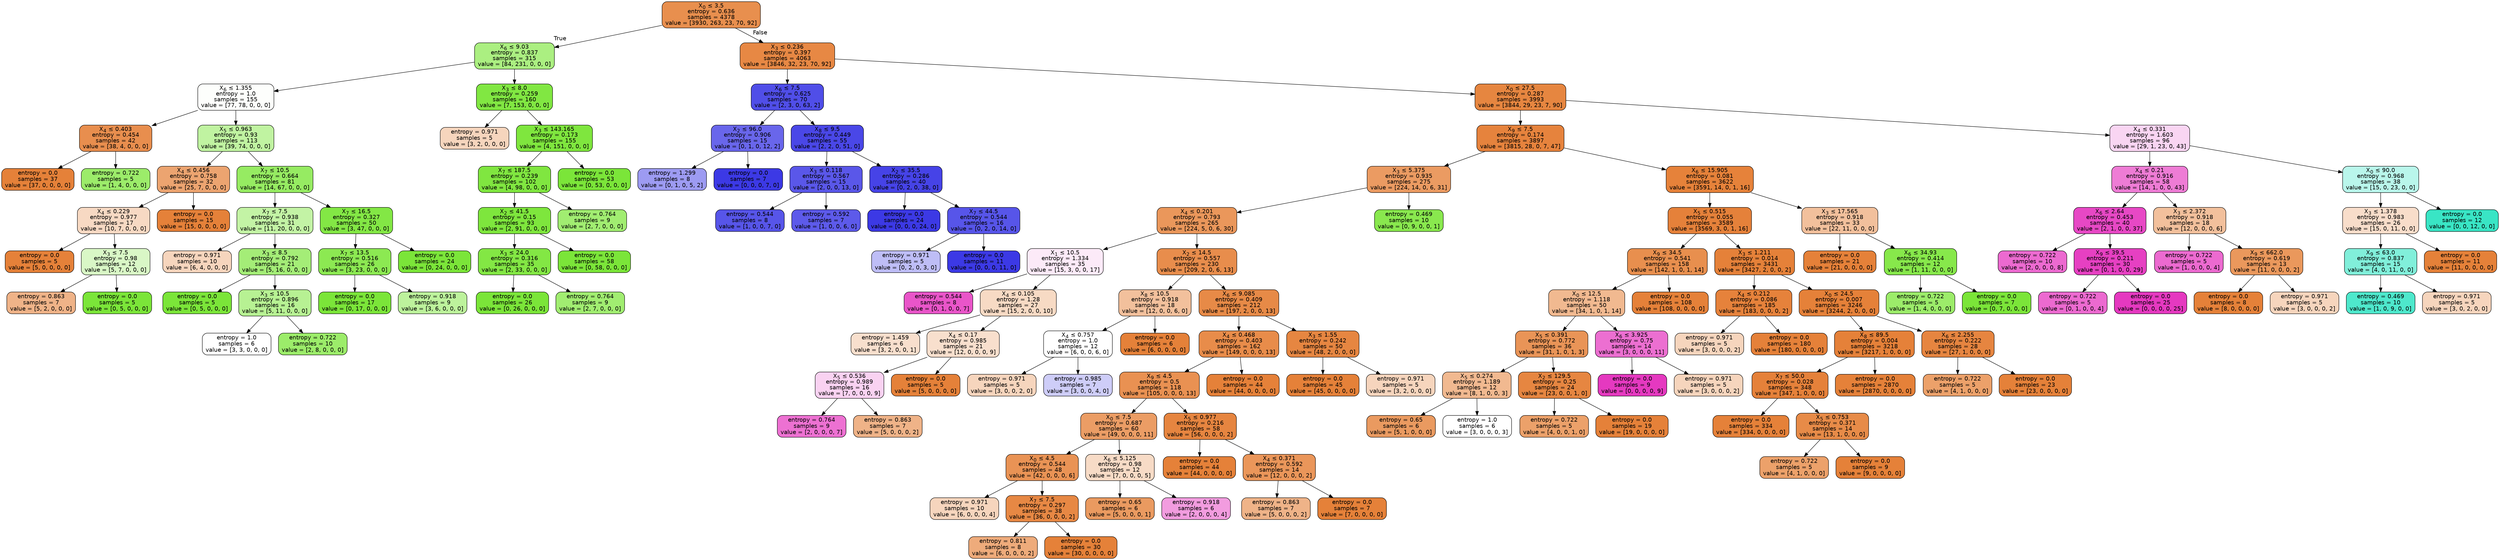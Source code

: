 digraph Tree {
node [shape=box, style="filled, rounded", color="black", fontname=helvetica] ;
edge [fontname=helvetica] ;
0 [label=<X<SUB>0</SUB> &le; 3.5<br/>entropy = 0.636<br/>samples = 4378<br/>value = [3930, 263, 23, 70, 92]>, fillcolor="#e58139e3"] ;
1 [label=<X<SUB>6</SUB> &le; 9.03<br/>entropy = 0.837<br/>samples = 315<br/>value = [84, 231, 0, 0, 0]>, fillcolor="#7be539a2"] ;
0 -> 1 [labeldistance=2.5, labelangle=45, headlabel="True"] ;
2 [label=<X<SUB>6</SUB> &le; 1.355<br/>entropy = 1.0<br/>samples = 155<br/>value = [77, 78, 0, 0, 0]>, fillcolor="#7be53903"] ;
1 -> 2 ;
3 [label=<X<SUB>4</SUB> &le; 0.403<br/>entropy = 0.454<br/>samples = 42<br/>value = [38, 4, 0, 0, 0]>, fillcolor="#e58139e4"] ;
2 -> 3 ;
4 [label=<entropy = 0.0<br/>samples = 37<br/>value = [37, 0, 0, 0, 0]>, fillcolor="#e58139ff"] ;
3 -> 4 ;
5 [label=<entropy = 0.722<br/>samples = 5<br/>value = [1, 4, 0, 0, 0]>, fillcolor="#7be539bf"] ;
3 -> 5 ;
6 [label=<X<SUB>5</SUB> &le; 0.963<br/>entropy = 0.93<br/>samples = 113<br/>value = [39, 74, 0, 0, 0]>, fillcolor="#7be53979"] ;
2 -> 6 ;
7 [label=<X<SUB>4</SUB> &le; 0.456<br/>entropy = 0.758<br/>samples = 32<br/>value = [25, 7, 0, 0, 0]>, fillcolor="#e58139b8"] ;
6 -> 7 ;
8 [label=<X<SUB>4</SUB> &le; 0.229<br/>entropy = 0.977<br/>samples = 17<br/>value = [10, 7, 0, 0, 0]>, fillcolor="#e581394d"] ;
7 -> 8 ;
9 [label=<entropy = 0.0<br/>samples = 5<br/>value = [5, 0, 0, 0, 0]>, fillcolor="#e58139ff"] ;
8 -> 9 ;
10 [label=<X<SUB>3</SUB> &le; 7.5<br/>entropy = 0.98<br/>samples = 12<br/>value = [5, 7, 0, 0, 0]>, fillcolor="#7be53949"] ;
8 -> 10 ;
11 [label=<entropy = 0.863<br/>samples = 7<br/>value = [5, 2, 0, 0, 0]>, fillcolor="#e5813999"] ;
10 -> 11 ;
12 [label=<entropy = 0.0<br/>samples = 5<br/>value = [0, 5, 0, 0, 0]>, fillcolor="#7be539ff"] ;
10 -> 12 ;
13 [label=<entropy = 0.0<br/>samples = 15<br/>value = [15, 0, 0, 0, 0]>, fillcolor="#e58139ff"] ;
7 -> 13 ;
14 [label=<X<SUB>7</SUB> &le; 10.5<br/>entropy = 0.664<br/>samples = 81<br/>value = [14, 67, 0, 0, 0]>, fillcolor="#7be539ca"] ;
6 -> 14 ;
15 [label=<X<SUB>7</SUB> &le; 7.5<br/>entropy = 0.938<br/>samples = 31<br/>value = [11, 20, 0, 0, 0]>, fillcolor="#7be53973"] ;
14 -> 15 ;
16 [label=<entropy = 0.971<br/>samples = 10<br/>value = [6, 4, 0, 0, 0]>, fillcolor="#e5813955"] ;
15 -> 16 ;
17 [label=<X<SUB>3</SUB> &le; 8.5<br/>entropy = 0.792<br/>samples = 21<br/>value = [5, 16, 0, 0, 0]>, fillcolor="#7be539af"] ;
15 -> 17 ;
18 [label=<entropy = 0.0<br/>samples = 5<br/>value = [0, 5, 0, 0, 0]>, fillcolor="#7be539ff"] ;
17 -> 18 ;
19 [label=<X<SUB>3</SUB> &le; 10.5<br/>entropy = 0.896<br/>samples = 16<br/>value = [5, 11, 0, 0, 0]>, fillcolor="#7be5398b"] ;
17 -> 19 ;
20 [label=<entropy = 1.0<br/>samples = 6<br/>value = [3, 3, 0, 0, 0]>, fillcolor="#e5813900"] ;
19 -> 20 ;
21 [label=<entropy = 0.722<br/>samples = 10<br/>value = [2, 8, 0, 0, 0]>, fillcolor="#7be539bf"] ;
19 -> 21 ;
22 [label=<X<SUB>7</SUB> &le; 16.5<br/>entropy = 0.327<br/>samples = 50<br/>value = [3, 47, 0, 0, 0]>, fillcolor="#7be539ef"] ;
14 -> 22 ;
23 [label=<X<SUB>7</SUB> &le; 13.5<br/>entropy = 0.516<br/>samples = 26<br/>value = [3, 23, 0, 0, 0]>, fillcolor="#7be539de"] ;
22 -> 23 ;
24 [label=<entropy = 0.0<br/>samples = 17<br/>value = [0, 17, 0, 0, 0]>, fillcolor="#7be539ff"] ;
23 -> 24 ;
25 [label=<entropy = 0.918<br/>samples = 9<br/>value = [3, 6, 0, 0, 0]>, fillcolor="#7be5397f"] ;
23 -> 25 ;
26 [label=<entropy = 0.0<br/>samples = 24<br/>value = [0, 24, 0, 0, 0]>, fillcolor="#7be539ff"] ;
22 -> 26 ;
27 [label=<X<SUB>3</SUB> &le; 8.0<br/>entropy = 0.259<br/>samples = 160<br/>value = [7, 153, 0, 0, 0]>, fillcolor="#7be539f3"] ;
1 -> 27 ;
28 [label=<entropy = 0.971<br/>samples = 5<br/>value = [3, 2, 0, 0, 0]>, fillcolor="#e5813955"] ;
27 -> 28 ;
29 [label=<X<SUB>3</SUB> &le; 143.165<br/>entropy = 0.173<br/>samples = 155<br/>value = [4, 151, 0, 0, 0]>, fillcolor="#7be539f8"] ;
27 -> 29 ;
30 [label=<X<SUB>7</SUB> &le; 187.5<br/>entropy = 0.239<br/>samples = 102<br/>value = [4, 98, 0, 0, 0]>, fillcolor="#7be539f5"] ;
29 -> 30 ;
31 [label=<X<SUB>2</SUB> &le; 41.5<br/>entropy = 0.15<br/>samples = 93<br/>value = [2, 91, 0, 0, 0]>, fillcolor="#7be539f9"] ;
30 -> 31 ;
32 [label=<X<SUB>3</SUB> &le; 24.0<br/>entropy = 0.316<br/>samples = 35<br/>value = [2, 33, 0, 0, 0]>, fillcolor="#7be539f0"] ;
31 -> 32 ;
33 [label=<entropy = 0.0<br/>samples = 26<br/>value = [0, 26, 0, 0, 0]>, fillcolor="#7be539ff"] ;
32 -> 33 ;
34 [label=<entropy = 0.764<br/>samples = 9<br/>value = [2, 7, 0, 0, 0]>, fillcolor="#7be539b6"] ;
32 -> 34 ;
35 [label=<entropy = 0.0<br/>samples = 58<br/>value = [0, 58, 0, 0, 0]>, fillcolor="#7be539ff"] ;
31 -> 35 ;
36 [label=<entropy = 0.764<br/>samples = 9<br/>value = [2, 7, 0, 0, 0]>, fillcolor="#7be539b6"] ;
30 -> 36 ;
37 [label=<entropy = 0.0<br/>samples = 53<br/>value = [0, 53, 0, 0, 0]>, fillcolor="#7be539ff"] ;
29 -> 37 ;
38 [label=<X<SUB>3</SUB> &le; 0.236<br/>entropy = 0.397<br/>samples = 4063<br/>value = [3846, 32, 23, 70, 92]>, fillcolor="#e58139f1"] ;
0 -> 38 [labeldistance=2.5, labelangle=-45, headlabel="False"] ;
39 [label=<X<SUB>6</SUB> &le; 7.5<br/>entropy = 0.625<br/>samples = 70<br/>value = [2, 3, 0, 63, 2]>, fillcolor="#3c39e5e4"] ;
38 -> 39 ;
40 [label=<X<SUB>2</SUB> &le; 96.0<br/>entropy = 0.906<br/>samples = 15<br/>value = [0, 1, 0, 12, 2]>, fillcolor="#3c39e5c4"] ;
39 -> 40 ;
41 [label=<entropy = 1.299<br/>samples = 8<br/>value = [0, 1, 0, 5, 2]>, fillcolor="#3c39e580"] ;
40 -> 41 ;
42 [label=<entropy = 0.0<br/>samples = 7<br/>value = [0, 0, 0, 7, 0]>, fillcolor="#3c39e5ff"] ;
40 -> 42 ;
43 [label=<X<SUB>8</SUB> &le; 9.5<br/>entropy = 0.449<br/>samples = 55<br/>value = [2, 2, 0, 51, 0]>, fillcolor="#3c39e5ec"] ;
39 -> 43 ;
44 [label=<X<SUB>3</SUB> &le; 0.118<br/>entropy = 0.567<br/>samples = 15<br/>value = [2, 0, 0, 13, 0]>, fillcolor="#3c39e5d8"] ;
43 -> 44 ;
45 [label=<entropy = 0.544<br/>samples = 8<br/>value = [1, 0, 0, 7, 0]>, fillcolor="#3c39e5db"] ;
44 -> 45 ;
46 [label=<entropy = 0.592<br/>samples = 7<br/>value = [1, 0, 0, 6, 0]>, fillcolor="#3c39e5d4"] ;
44 -> 46 ;
47 [label=<X<SUB>2</SUB> &le; 35.5<br/>entropy = 0.286<br/>samples = 40<br/>value = [0, 2, 0, 38, 0]>, fillcolor="#3c39e5f2"] ;
43 -> 47 ;
48 [label=<entropy = 0.0<br/>samples = 24<br/>value = [0, 0, 0, 24, 0]>, fillcolor="#3c39e5ff"] ;
47 -> 48 ;
49 [label=<X<SUB>7</SUB> &le; 44.5<br/>entropy = 0.544<br/>samples = 16<br/>value = [0, 2, 0, 14, 0]>, fillcolor="#3c39e5db"] ;
47 -> 49 ;
50 [label=<entropy = 0.971<br/>samples = 5<br/>value = [0, 2, 0, 3, 0]>, fillcolor="#3c39e555"] ;
49 -> 50 ;
51 [label=<entropy = 0.0<br/>samples = 11<br/>value = [0, 0, 0, 11, 0]>, fillcolor="#3c39e5ff"] ;
49 -> 51 ;
52 [label=<X<SUB>0</SUB> &le; 27.5<br/>entropy = 0.287<br/>samples = 3993<br/>value = [3844, 29, 23, 7, 90]>, fillcolor="#e58139f5"] ;
38 -> 52 ;
53 [label=<X<SUB>9</SUB> &le; 7.5<br/>entropy = 0.174<br/>samples = 3897<br/>value = [3815, 28, 0, 7, 47]>, fillcolor="#e58139fa"] ;
52 -> 53 ;
54 [label=<X<SUB>3</SUB> &le; 5.375<br/>entropy = 0.935<br/>samples = 275<br/>value = [224, 14, 0, 6, 31]>, fillcolor="#e58139ca"] ;
53 -> 54 ;
55 [label=<X<SUB>4</SUB> &le; 0.201<br/>entropy = 0.793<br/>samples = 265<br/>value = [224, 5, 0, 6, 30]>, fillcolor="#e58139d3"] ;
54 -> 55 ;
56 [label=<X<SUB>1</SUB> &le; 10.5<br/>entropy = 1.334<br/>samples = 35<br/>value = [15, 3, 0, 0, 17]>, fillcolor="#e539c01a"] ;
55 -> 56 ;
57 [label=<entropy = 0.544<br/>samples = 8<br/>value = [0, 1, 0, 0, 7]>, fillcolor="#e539c0db"] ;
56 -> 57 ;
58 [label=<X<SUB>4</SUB> &le; 0.105<br/>entropy = 1.28<br/>samples = 27<br/>value = [15, 2, 0, 0, 10]>, fillcolor="#e581394b"] ;
56 -> 58 ;
59 [label=<entropy = 1.459<br/>samples = 6<br/>value = [3, 2, 0, 0, 1]>, fillcolor="#e5813940"] ;
58 -> 59 ;
60 [label=<X<SUB>4</SUB> &le; 0.17<br/>entropy = 0.985<br/>samples = 21<br/>value = [12, 0, 0, 0, 9]>, fillcolor="#e5813940"] ;
58 -> 60 ;
61 [label=<X<SUB>5</SUB> &le; 0.536<br/>entropy = 0.989<br/>samples = 16<br/>value = [7, 0, 0, 0, 9]>, fillcolor="#e539c039"] ;
60 -> 61 ;
62 [label=<entropy = 0.764<br/>samples = 9<br/>value = [2, 0, 0, 0, 7]>, fillcolor="#e539c0b6"] ;
61 -> 62 ;
63 [label=<entropy = 0.863<br/>samples = 7<br/>value = [5, 0, 0, 0, 2]>, fillcolor="#e5813999"] ;
61 -> 63 ;
64 [label=<entropy = 0.0<br/>samples = 5<br/>value = [5, 0, 0, 0, 0]>, fillcolor="#e58139ff"] ;
60 -> 64 ;
65 [label=<X<SUB>2</SUB> &le; 14.5<br/>entropy = 0.557<br/>samples = 230<br/>value = [209, 2, 0, 6, 13]>, fillcolor="#e58139e6"] ;
55 -> 65 ;
66 [label=<X<SUB>8</SUB> &le; 10.5<br/>entropy = 0.918<br/>samples = 18<br/>value = [12, 0, 0, 6, 0]>, fillcolor="#e581397f"] ;
65 -> 66 ;
67 [label=<X<SUB>4</SUB> &le; 0.757<br/>entropy = 1.0<br/>samples = 12<br/>value = [6, 0, 0, 6, 0]>, fillcolor="#e5813900"] ;
66 -> 67 ;
68 [label=<entropy = 0.971<br/>samples = 5<br/>value = [3, 0, 0, 2, 0]>, fillcolor="#e5813955"] ;
67 -> 68 ;
69 [label=<entropy = 0.985<br/>samples = 7<br/>value = [3, 0, 0, 4, 0]>, fillcolor="#3c39e540"] ;
67 -> 69 ;
70 [label=<entropy = 0.0<br/>samples = 6<br/>value = [6, 0, 0, 0, 0]>, fillcolor="#e58139ff"] ;
66 -> 70 ;
71 [label=<X<SUB>6</SUB> &le; 9.085<br/>entropy = 0.409<br/>samples = 212<br/>value = [197, 2, 0, 0, 13]>, fillcolor="#e58139ec"] ;
65 -> 71 ;
72 [label=<X<SUB>4</SUB> &le; 0.468<br/>entropy = 0.403<br/>samples = 162<br/>value = [149, 0, 0, 0, 13]>, fillcolor="#e58139e9"] ;
71 -> 72 ;
73 [label=<X<SUB>9</SUB> &le; 4.5<br/>entropy = 0.5<br/>samples = 118<br/>value = [105, 0, 0, 0, 13]>, fillcolor="#e58139df"] ;
72 -> 73 ;
74 [label=<X<SUB>0</SUB> &le; 7.5<br/>entropy = 0.687<br/>samples = 60<br/>value = [49, 0, 0, 0, 11]>, fillcolor="#e58139c6"] ;
73 -> 74 ;
75 [label=<X<SUB>0</SUB> &le; 4.5<br/>entropy = 0.544<br/>samples = 48<br/>value = [42, 0, 0, 0, 6]>, fillcolor="#e58139db"] ;
74 -> 75 ;
76 [label=<entropy = 0.971<br/>samples = 10<br/>value = [6, 0, 0, 0, 4]>, fillcolor="#e5813955"] ;
75 -> 76 ;
77 [label=<X<SUB>7</SUB> &le; 7.5<br/>entropy = 0.297<br/>samples = 38<br/>value = [36, 0, 0, 0, 2]>, fillcolor="#e58139f1"] ;
75 -> 77 ;
78 [label=<entropy = 0.811<br/>samples = 8<br/>value = [6, 0, 0, 0, 2]>, fillcolor="#e58139aa"] ;
77 -> 78 ;
79 [label=<entropy = 0.0<br/>samples = 30<br/>value = [30, 0, 0, 0, 0]>, fillcolor="#e58139ff"] ;
77 -> 79 ;
80 [label=<X<SUB>6</SUB> &le; 5.125<br/>entropy = 0.98<br/>samples = 12<br/>value = [7, 0, 0, 0, 5]>, fillcolor="#e5813949"] ;
74 -> 80 ;
81 [label=<entropy = 0.65<br/>samples = 6<br/>value = [5, 0, 0, 0, 1]>, fillcolor="#e58139cc"] ;
80 -> 81 ;
82 [label=<entropy = 0.918<br/>samples = 6<br/>value = [2, 0, 0, 0, 4]>, fillcolor="#e539c07f"] ;
80 -> 82 ;
83 [label=<X<SUB>5</SUB> &le; 0.977<br/>entropy = 0.216<br/>samples = 58<br/>value = [56, 0, 0, 0, 2]>, fillcolor="#e58139f6"] ;
73 -> 83 ;
84 [label=<entropy = 0.0<br/>samples = 44<br/>value = [44, 0, 0, 0, 0]>, fillcolor="#e58139ff"] ;
83 -> 84 ;
85 [label=<X<SUB>4</SUB> &le; 0.371<br/>entropy = 0.592<br/>samples = 14<br/>value = [12, 0, 0, 0, 2]>, fillcolor="#e58139d4"] ;
83 -> 85 ;
86 [label=<entropy = 0.863<br/>samples = 7<br/>value = [5, 0, 0, 0, 2]>, fillcolor="#e5813999"] ;
85 -> 86 ;
87 [label=<entropy = 0.0<br/>samples = 7<br/>value = [7, 0, 0, 0, 0]>, fillcolor="#e58139ff"] ;
85 -> 87 ;
88 [label=<entropy = 0.0<br/>samples = 44<br/>value = [44, 0, 0, 0, 0]>, fillcolor="#e58139ff"] ;
72 -> 88 ;
89 [label=<X<SUB>3</SUB> &le; 1.55<br/>entropy = 0.242<br/>samples = 50<br/>value = [48, 2, 0, 0, 0]>, fillcolor="#e58139f4"] ;
71 -> 89 ;
90 [label=<entropy = 0.0<br/>samples = 45<br/>value = [45, 0, 0, 0, 0]>, fillcolor="#e58139ff"] ;
89 -> 90 ;
91 [label=<entropy = 0.971<br/>samples = 5<br/>value = [3, 2, 0, 0, 0]>, fillcolor="#e5813955"] ;
89 -> 91 ;
92 [label=<entropy = 0.469<br/>samples = 10<br/>value = [0, 9, 0, 0, 1]>, fillcolor="#7be539e3"] ;
54 -> 92 ;
93 [label=<X<SUB>6</SUB> &le; 15.905<br/>entropy = 0.081<br/>samples = 3622<br/>value = [3591, 14, 0, 1, 16]>, fillcolor="#e58139fd"] ;
53 -> 93 ;
94 [label=<X<SUB>5</SUB> &le; 0.515<br/>entropy = 0.055<br/>samples = 3589<br/>value = [3569, 3, 0, 1, 16]>, fillcolor="#e58139fe"] ;
93 -> 94 ;
95 [label=<X<SUB>9</SUB> &le; 34.5<br/>entropy = 0.541<br/>samples = 158<br/>value = [142, 1, 0, 1, 14]>, fillcolor="#e58139e3"] ;
94 -> 95 ;
96 [label=<X<SUB>0</SUB> &le; 12.5<br/>entropy = 1.118<br/>samples = 50<br/>value = [34, 1, 0, 1, 14]>, fillcolor="#e581398e"] ;
95 -> 96 ;
97 [label=<X<SUB>5</SUB> &le; 0.391<br/>entropy = 0.772<br/>samples = 36<br/>value = [31, 1, 0, 1, 3]>, fillcolor="#e58139d8"] ;
96 -> 97 ;
98 [label=<X<SUB>5</SUB> &le; 0.274<br/>entropy = 1.189<br/>samples = 12<br/>value = [8, 1, 0, 0, 3]>, fillcolor="#e581398e"] ;
97 -> 98 ;
99 [label=<entropy = 0.65<br/>samples = 6<br/>value = [5, 1, 0, 0, 0]>, fillcolor="#e58139cc"] ;
98 -> 99 ;
100 [label=<entropy = 1.0<br/>samples = 6<br/>value = [3, 0, 0, 0, 3]>, fillcolor="#e5813900"] ;
98 -> 100 ;
101 [label=<X<SUB>2</SUB> &le; 129.5<br/>entropy = 0.25<br/>samples = 24<br/>value = [23, 0, 0, 1, 0]>, fillcolor="#e58139f4"] ;
97 -> 101 ;
102 [label=<entropy = 0.722<br/>samples = 5<br/>value = [4, 0, 0, 1, 0]>, fillcolor="#e58139bf"] ;
101 -> 102 ;
103 [label=<entropy = 0.0<br/>samples = 19<br/>value = [19, 0, 0, 0, 0]>, fillcolor="#e58139ff"] ;
101 -> 103 ;
104 [label=<X<SUB>6</SUB> &le; 3.925<br/>entropy = 0.75<br/>samples = 14<br/>value = [3, 0, 0, 0, 11]>, fillcolor="#e539c0b9"] ;
96 -> 104 ;
105 [label=<entropy = 0.0<br/>samples = 9<br/>value = [0, 0, 0, 0, 9]>, fillcolor="#e539c0ff"] ;
104 -> 105 ;
106 [label=<entropy = 0.971<br/>samples = 5<br/>value = [3, 0, 0, 0, 2]>, fillcolor="#e5813955"] ;
104 -> 106 ;
107 [label=<entropy = 0.0<br/>samples = 108<br/>value = [108, 0, 0, 0, 0]>, fillcolor="#e58139ff"] ;
95 -> 107 ;
108 [label=<X<SUB>3</SUB> &le; 1.211<br/>entropy = 0.014<br/>samples = 3431<br/>value = [3427, 2, 0, 0, 2]>, fillcolor="#e58139ff"] ;
94 -> 108 ;
109 [label=<X<SUB>4</SUB> &le; 0.212<br/>entropy = 0.086<br/>samples = 185<br/>value = [183, 0, 0, 0, 2]>, fillcolor="#e58139fc"] ;
108 -> 109 ;
110 [label=<entropy = 0.971<br/>samples = 5<br/>value = [3, 0, 0, 0, 2]>, fillcolor="#e5813955"] ;
109 -> 110 ;
111 [label=<entropy = 0.0<br/>samples = 180<br/>value = [180, 0, 0, 0, 0]>, fillcolor="#e58139ff"] ;
109 -> 111 ;
112 [label=<X<SUB>0</SUB> &le; 24.5<br/>entropy = 0.007<br/>samples = 3246<br/>value = [3244, 2, 0, 0, 0]>, fillcolor="#e58139ff"] ;
108 -> 112 ;
113 [label=<X<SUB>8</SUB> &le; 89.5<br/>entropy = 0.004<br/>samples = 3218<br/>value = [3217, 1, 0, 0, 0]>, fillcolor="#e58139ff"] ;
112 -> 113 ;
114 [label=<X<SUB>7</SUB> &le; 50.0<br/>entropy = 0.028<br/>samples = 348<br/>value = [347, 1, 0, 0, 0]>, fillcolor="#e58139fe"] ;
113 -> 114 ;
115 [label=<entropy = 0.0<br/>samples = 334<br/>value = [334, 0, 0, 0, 0]>, fillcolor="#e58139ff"] ;
114 -> 115 ;
116 [label=<X<SUB>5</SUB> &le; 0.753<br/>entropy = 0.371<br/>samples = 14<br/>value = [13, 1, 0, 0, 0]>, fillcolor="#e58139eb"] ;
114 -> 116 ;
117 [label=<entropy = 0.722<br/>samples = 5<br/>value = [4, 1, 0, 0, 0]>, fillcolor="#e58139bf"] ;
116 -> 117 ;
118 [label=<entropy = 0.0<br/>samples = 9<br/>value = [9, 0, 0, 0, 0]>, fillcolor="#e58139ff"] ;
116 -> 118 ;
119 [label=<entropy = 0.0<br/>samples = 2870<br/>value = [2870, 0, 0, 0, 0]>, fillcolor="#e58139ff"] ;
113 -> 119 ;
120 [label=<X<SUB>6</SUB> &le; 2.255<br/>entropy = 0.222<br/>samples = 28<br/>value = [27, 1, 0, 0, 0]>, fillcolor="#e58139f6"] ;
112 -> 120 ;
121 [label=<entropy = 0.722<br/>samples = 5<br/>value = [4, 1, 0, 0, 0]>, fillcolor="#e58139bf"] ;
120 -> 121 ;
122 [label=<entropy = 0.0<br/>samples = 23<br/>value = [23, 0, 0, 0, 0]>, fillcolor="#e58139ff"] ;
120 -> 122 ;
123 [label=<X<SUB>3</SUB> &le; 17.565<br/>entropy = 0.918<br/>samples = 33<br/>value = [22, 11, 0, 0, 0]>, fillcolor="#e581397f"] ;
93 -> 123 ;
124 [label=<entropy = 0.0<br/>samples = 21<br/>value = [21, 0, 0, 0, 0]>, fillcolor="#e58139ff"] ;
123 -> 124 ;
125 [label=<X<SUB>6</SUB> &le; 34.93<br/>entropy = 0.414<br/>samples = 12<br/>value = [1, 11, 0, 0, 0]>, fillcolor="#7be539e8"] ;
123 -> 125 ;
126 [label=<entropy = 0.722<br/>samples = 5<br/>value = [1, 4, 0, 0, 0]>, fillcolor="#7be539bf"] ;
125 -> 126 ;
127 [label=<entropy = 0.0<br/>samples = 7<br/>value = [0, 7, 0, 0, 0]>, fillcolor="#7be539ff"] ;
125 -> 127 ;
128 [label=<X<SUB>4</SUB> &le; 0.331<br/>entropy = 1.603<br/>samples = 96<br/>value = [29, 1, 23, 0, 43]>, fillcolor="#e539c035"] ;
52 -> 128 ;
129 [label=<X<SUB>4</SUB> &le; 0.21<br/>entropy = 0.916<br/>samples = 58<br/>value = [14, 1, 0, 0, 43]>, fillcolor="#e539c0a8"] ;
128 -> 129 ;
130 [label=<X<SUB>6</SUB> &le; 2.64<br/>entropy = 0.453<br/>samples = 40<br/>value = [2, 1, 0, 0, 37]>, fillcolor="#e539c0eb"] ;
129 -> 130 ;
131 [label=<entropy = 0.722<br/>samples = 10<br/>value = [2, 0, 0, 0, 8]>, fillcolor="#e539c0bf"] ;
130 -> 131 ;
132 [label=<X<SUB>9</SUB> &le; 39.5<br/>entropy = 0.211<br/>samples = 30<br/>value = [0, 1, 0, 0, 29]>, fillcolor="#e539c0f6"] ;
130 -> 132 ;
133 [label=<entropy = 0.722<br/>samples = 5<br/>value = [0, 1, 0, 0, 4]>, fillcolor="#e539c0bf"] ;
132 -> 133 ;
134 [label=<entropy = 0.0<br/>samples = 25<br/>value = [0, 0, 0, 0, 25]>, fillcolor="#e539c0ff"] ;
132 -> 134 ;
135 [label=<X<SUB>3</SUB> &le; 2.372<br/>entropy = 0.918<br/>samples = 18<br/>value = [12, 0, 0, 0, 6]>, fillcolor="#e581397f"] ;
129 -> 135 ;
136 [label=<entropy = 0.722<br/>samples = 5<br/>value = [1, 0, 0, 0, 4]>, fillcolor="#e539c0bf"] ;
135 -> 136 ;
137 [label=<X<SUB>9</SUB> &le; 662.0<br/>entropy = 0.619<br/>samples = 13<br/>value = [11, 0, 0, 0, 2]>, fillcolor="#e58139d1"] ;
135 -> 137 ;
138 [label=<entropy = 0.0<br/>samples = 8<br/>value = [8, 0, 0, 0, 0]>, fillcolor="#e58139ff"] ;
137 -> 138 ;
139 [label=<entropy = 0.971<br/>samples = 5<br/>value = [3, 0, 0, 0, 2]>, fillcolor="#e5813955"] ;
137 -> 139 ;
140 [label=<X<SUB>0</SUB> &le; 90.0<br/>entropy = 0.968<br/>samples = 38<br/>value = [15, 0, 23, 0, 0]>, fillcolor="#39e5c559"] ;
128 -> 140 ;
141 [label=<X<SUB>3</SUB> &le; 1.378<br/>entropy = 0.983<br/>samples = 26<br/>value = [15, 0, 11, 0, 0]>, fillcolor="#e5813944"] ;
140 -> 141 ;
142 [label=<X<SUB>9</SUB> &le; 63.0<br/>entropy = 0.837<br/>samples = 15<br/>value = [4, 0, 11, 0, 0]>, fillcolor="#39e5c5a2"] ;
141 -> 142 ;
143 [label=<entropy = 0.469<br/>samples = 10<br/>value = [1, 0, 9, 0, 0]>, fillcolor="#39e5c5e3"] ;
142 -> 143 ;
144 [label=<entropy = 0.971<br/>samples = 5<br/>value = [3, 0, 2, 0, 0]>, fillcolor="#e5813955"] ;
142 -> 144 ;
145 [label=<entropy = 0.0<br/>samples = 11<br/>value = [11, 0, 0, 0, 0]>, fillcolor="#e58139ff"] ;
141 -> 145 ;
146 [label=<entropy = 0.0<br/>samples = 12<br/>value = [0, 0, 12, 0, 0]>, fillcolor="#39e5c5ff"] ;
140 -> 146 ;
}